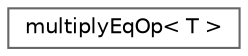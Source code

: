 digraph "Graphical Class Hierarchy"
{
 // LATEX_PDF_SIZE
  bgcolor="transparent";
  edge [fontname=Helvetica,fontsize=10,labelfontname=Helvetica,labelfontsize=10];
  node [fontname=Helvetica,fontsize=10,shape=box,height=0.2,width=0.4];
  rankdir="LR";
  Node0 [id="Node000000",label="multiplyEqOp\< T \>",height=0.2,width=0.4,color="grey40", fillcolor="white", style="filled",URL="$structFoam_1_1multiplyEqOp.html",tooltip=" "];
}
